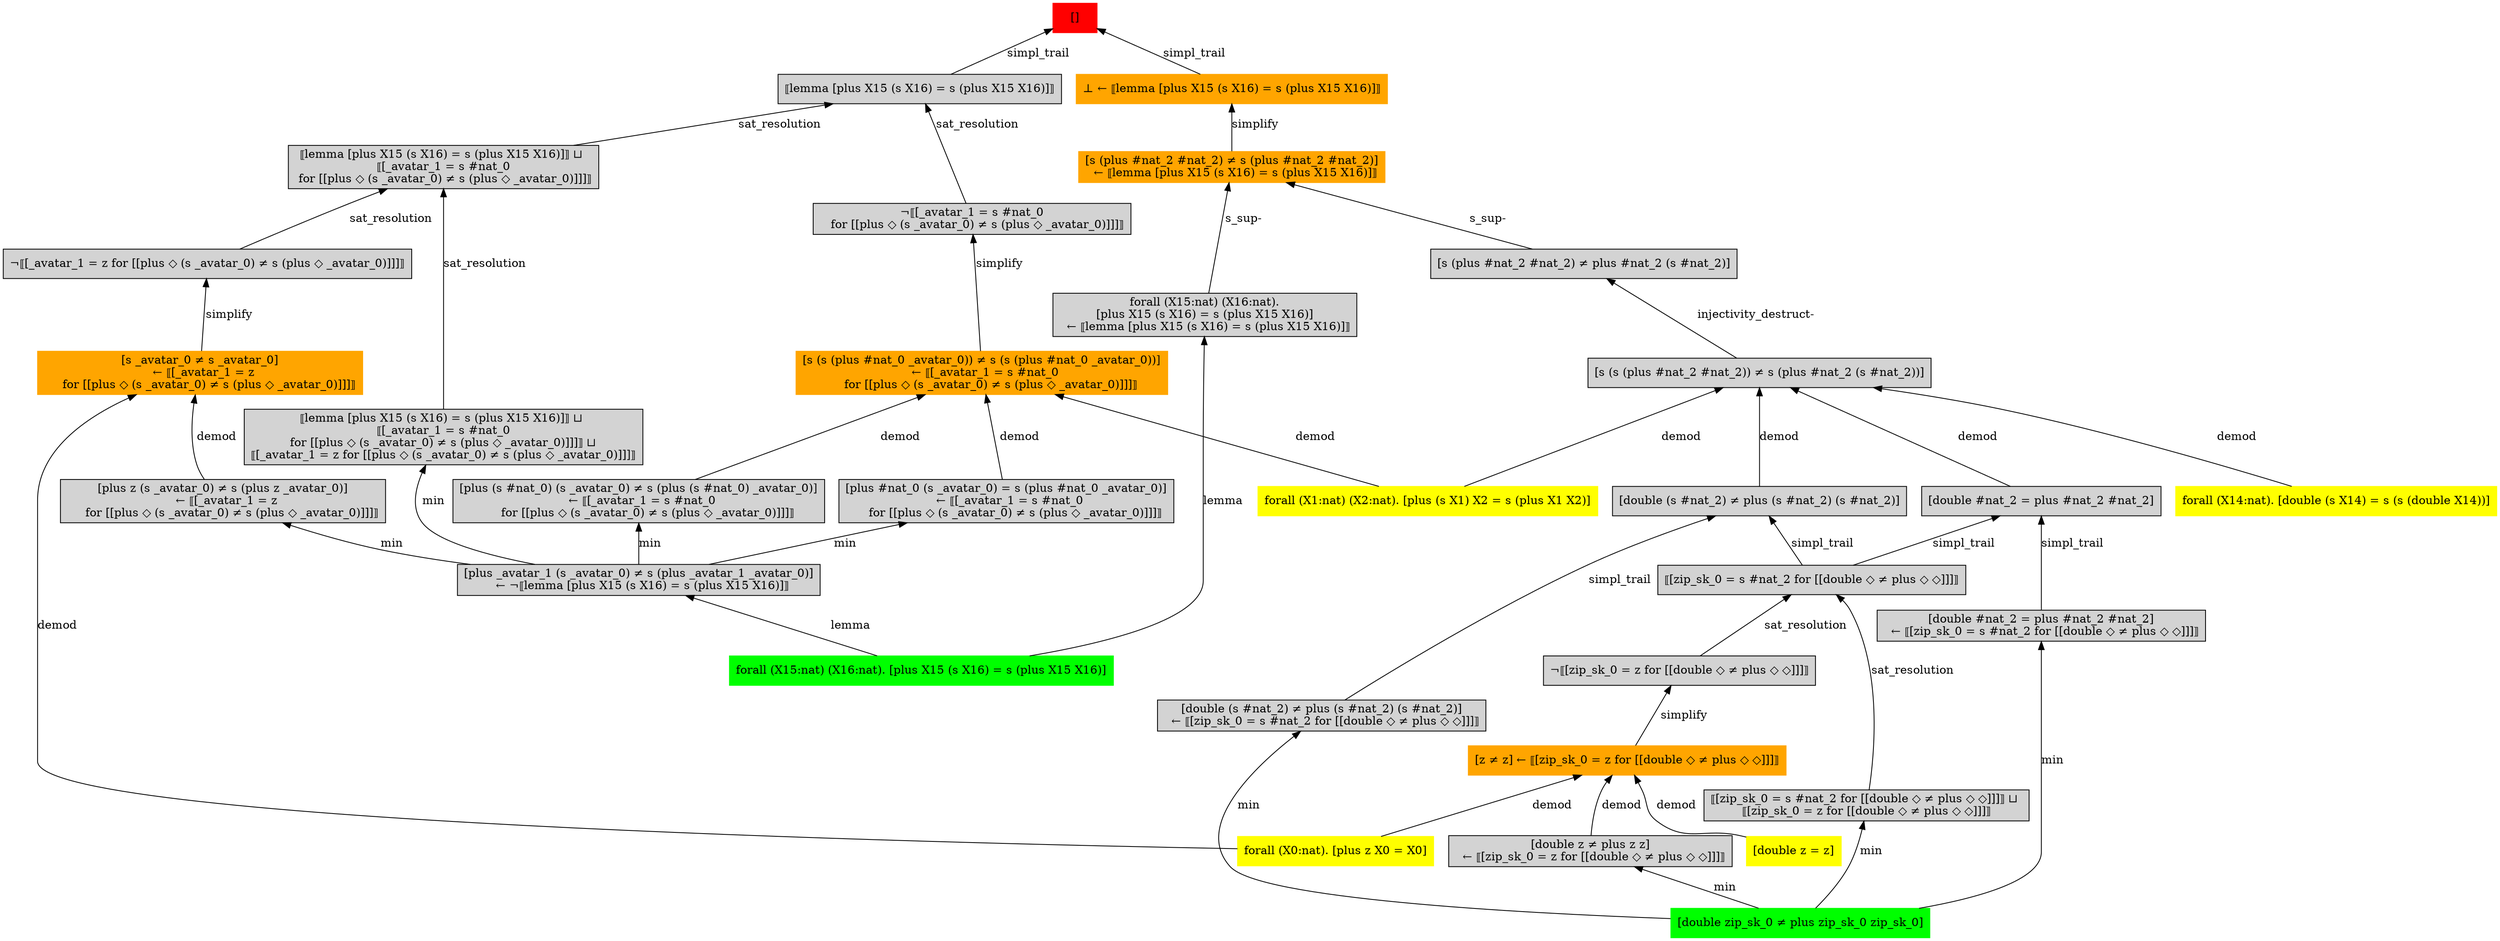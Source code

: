 digraph "unsat_graph" {
  vertex_0 [color=red, label="[]", shape=box, style=filled];
  vertex_0 -> vertex_1 [label="simpl_trail", dir="back"];
  vertex_1 [shape=box, label="⟦lemma [plus X15 (s X16) = s (plus X15 X16)]⟧", style=filled];
  vertex_1 -> vertex_2 [label="sat_resolution", dir="back"];
  vertex_2 [shape=box, label="¬⟦[_avatar_1 = s #nat_0
   for [[plus ◇ (s _avatar_0) ≠ s (plus ◇ _avatar_0)]]]⟧", style=filled];
  vertex_2 -> vertex_3 [label="simplify", dir="back"];
  vertex_3 [color=orange, shape=box, label="[s (s (plus #nat_0 _avatar_0)) ≠ s (s (plus #nat_0 _avatar_0))]
  ← ⟦[_avatar_1 = s #nat_0
     for [[plus ◇ (s _avatar_0) ≠ s (plus ◇ _avatar_0)]]]⟧", style=filled];
  vertex_3 -> vertex_4 [label="demod", dir="back"];
  vertex_4 [color=yellow, shape=box, label="forall (X1:nat) (X2:nat). [plus (s X1) X2 = s (plus X1 X2)]", style=filled];
  vertex_3 -> vertex_5 [label="demod", dir="back"];
  vertex_5 [shape=box, label="[plus #nat_0 (s _avatar_0) = s (plus #nat_0 _avatar_0)]
  ← ⟦[_avatar_1 = s #nat_0
     for [[plus ◇ (s _avatar_0) ≠ s (plus ◇ _avatar_0)]]]⟧", style=filled];
  vertex_5 -> vertex_6 [label="min", dir="back"];
  vertex_6 [shape=box, label="[plus _avatar_1 (s _avatar_0) ≠ s (plus _avatar_1 _avatar_0)]
  ← ¬⟦lemma [plus X15 (s X16) = s (plus X15 X16)]⟧", style=filled];
  vertex_6 -> vertex_7 [label="lemma", dir="back"];
  vertex_7 [color=green, shape=box, label="forall (X15:nat) (X16:nat). [plus X15 (s X16) = s (plus X15 X16)]", style=filled];
  vertex_3 -> vertex_8 [label="demod", dir="back"];
  vertex_8 [shape=box, label="[plus (s #nat_0) (s _avatar_0) ≠ s (plus (s #nat_0) _avatar_0)]
  ← ⟦[_avatar_1 = s #nat_0
     for [[plus ◇ (s _avatar_0) ≠ s (plus ◇ _avatar_0)]]]⟧", style=filled];
  vertex_8 -> vertex_6 [label="min", dir="back"];
  vertex_1 -> vertex_9 [label="sat_resolution", dir="back"];
  vertex_9 [shape=box, label="⟦lemma [plus X15 (s X16) = s (plus X15 X16)]⟧ ⊔ 
⟦[_avatar_1 = s #nat_0
 for [[plus ◇ (s _avatar_0) ≠ s (plus ◇ _avatar_0)]]]⟧", style=filled];
  vertex_9 -> vertex_10 [label="sat_resolution", dir="back"];
  vertex_10 [shape=box, label="¬⟦[_avatar_1 = z for [[plus ◇ (s _avatar_0) ≠ s (plus ◇ _avatar_0)]]]⟧", style=filled];
  vertex_10 -> vertex_11 [label="simplify", dir="back"];
  vertex_11 [color=orange, shape=box, label="[s _avatar_0 ≠ s _avatar_0]
  ← ⟦[_avatar_1 = z
     for [[plus ◇ (s _avatar_0) ≠ s (plus ◇ _avatar_0)]]]⟧", style=filled];
  vertex_11 -> vertex_12 [label="demod", dir="back"];
  vertex_12 [color=yellow, shape=box, label="forall (X0:nat). [plus z X0 = X0]", style=filled];
  vertex_11 -> vertex_13 [label="demod", dir="back"];
  vertex_13 [shape=box, label="[plus z (s _avatar_0) ≠ s (plus z _avatar_0)]
  ← ⟦[_avatar_1 = z
     for [[plus ◇ (s _avatar_0) ≠ s (plus ◇ _avatar_0)]]]⟧", style=filled];
  vertex_13 -> vertex_6 [label="min", dir="back"];
  vertex_9 -> vertex_14 [label="sat_resolution", dir="back"];
  vertex_14 [shape=box, label="⟦lemma [plus X15 (s X16) = s (plus X15 X16)]⟧ ⊔ 
⟦[_avatar_1 = s #nat_0
 for [[plus ◇ (s _avatar_0) ≠ s (plus ◇ _avatar_0)]]]⟧ ⊔ 
⟦[_avatar_1 = z for [[plus ◇ (s _avatar_0) ≠ s (plus ◇ _avatar_0)]]]⟧", style=filled];
  vertex_14 -> vertex_6 [label="min", dir="back"];
  vertex_0 -> vertex_15 [label="simpl_trail", dir="back"];
  vertex_15 [color=orange, shape=box, label="⊥ ← ⟦lemma [plus X15 (s X16) = s (plus X15 X16)]⟧", style=filled];
  vertex_15 -> vertex_16 [label="simplify", dir="back"];
  vertex_16 [color=orange, shape=box, label="[s (plus #nat_2 #nat_2) ≠ s (plus #nat_2 #nat_2)]
  ← ⟦lemma [plus X15 (s X16) = s (plus X15 X16)]⟧", style=filled];
  vertex_16 -> vertex_17 [label="s_sup-", dir="back"];
  vertex_17 [shape=box, label="[s (plus #nat_2 #nat_2) ≠ plus #nat_2 (s #nat_2)]", style=filled];
  vertex_17 -> vertex_18 [label="injectivity_destruct-", dir="back"];
  vertex_18 [shape=box, label="[s (s (plus #nat_2 #nat_2)) ≠ s (plus #nat_2 (s #nat_2))]", style=filled];
  vertex_18 -> vertex_19 [label="demod", dir="back"];
  vertex_19 [color=yellow, shape=box, label="forall (X14:nat). [double (s X14) = s (s (double X14))]", style=filled];
  vertex_18 -> vertex_20 [label="demod", dir="back"];
  vertex_20 [shape=box, label="[double #nat_2 = plus #nat_2 #nat_2]", style=filled];
  vertex_20 -> vertex_21 [label="simpl_trail", dir="back"];
  vertex_21 [shape=box, label="⟦[zip_sk_0 = s #nat_2 for [[double ◇ ≠ plus ◇ ◇]]]⟧", style=filled];
  vertex_21 -> vertex_22 [label="sat_resolution", dir="back"];
  vertex_22 [shape=box, label="¬⟦[zip_sk_0 = z for [[double ◇ ≠ plus ◇ ◇]]]⟧", style=filled];
  vertex_22 -> vertex_23 [label="simplify", dir="back"];
  vertex_23 [color=orange, shape=box, label="[z ≠ z] ← ⟦[zip_sk_0 = z for [[double ◇ ≠ plus ◇ ◇]]]⟧", style=filled];
  vertex_23 -> vertex_24 [label="demod", dir="back"];
  vertex_24 [color=yellow, shape=box, label="[double z = z]", style=filled];
  vertex_23 -> vertex_12 [label="demod", dir="back"];
  vertex_23 -> vertex_25 [label="demod", dir="back"];
  vertex_25 [shape=box, label="[double z ≠ plus z z]
  ← ⟦[zip_sk_0 = z for [[double ◇ ≠ plus ◇ ◇]]]⟧", style=filled];
  vertex_25 -> vertex_26 [label="min", dir="back"];
  vertex_26 [color=green, shape=box, label="[double zip_sk_0 ≠ plus zip_sk_0 zip_sk_0]", style=filled];
  vertex_21 -> vertex_27 [label="sat_resolution", dir="back"];
  vertex_27 [shape=box, label="⟦[zip_sk_0 = s #nat_2 for [[double ◇ ≠ plus ◇ ◇]]]⟧ ⊔ 
⟦[zip_sk_0 = z for [[double ◇ ≠ plus ◇ ◇]]]⟧", style=filled];
  vertex_27 -> vertex_26 [label="min", dir="back"];
  vertex_20 -> vertex_28 [label="simpl_trail", dir="back"];
  vertex_28 [shape=box, label="[double #nat_2 = plus #nat_2 #nat_2]
  ← ⟦[zip_sk_0 = s #nat_2 for [[double ◇ ≠ plus ◇ ◇]]]⟧", style=filled];
  vertex_28 -> vertex_26 [label="min", dir="back"];
  vertex_18 -> vertex_4 [label="demod", dir="back"];
  vertex_18 -> vertex_29 [label="demod", dir="back"];
  vertex_29 [shape=box, label="[double (s #nat_2) ≠ plus (s #nat_2) (s #nat_2)]", style=filled];
  vertex_29 -> vertex_21 [label="simpl_trail", dir="back"];
  vertex_29 -> vertex_30 [label="simpl_trail", dir="back"];
  vertex_30 [shape=box, label="[double (s #nat_2) ≠ plus (s #nat_2) (s #nat_2)]
  ← ⟦[zip_sk_0 = s #nat_2 for [[double ◇ ≠ plus ◇ ◇]]]⟧", style=filled];
  vertex_30 -> vertex_26 [label="min", dir="back"];
  vertex_16 -> vertex_31 [label="s_sup-", dir="back"];
  vertex_31 [shape=box, label="forall (X15:nat) (X16:nat).
[plus X15 (s X16) = s (plus X15 X16)]
  ← ⟦lemma [plus X15 (s X16) = s (plus X15 X16)]⟧", style=filled];
  vertex_31 -> vertex_7 [label="lemma", dir="back"];
  }


